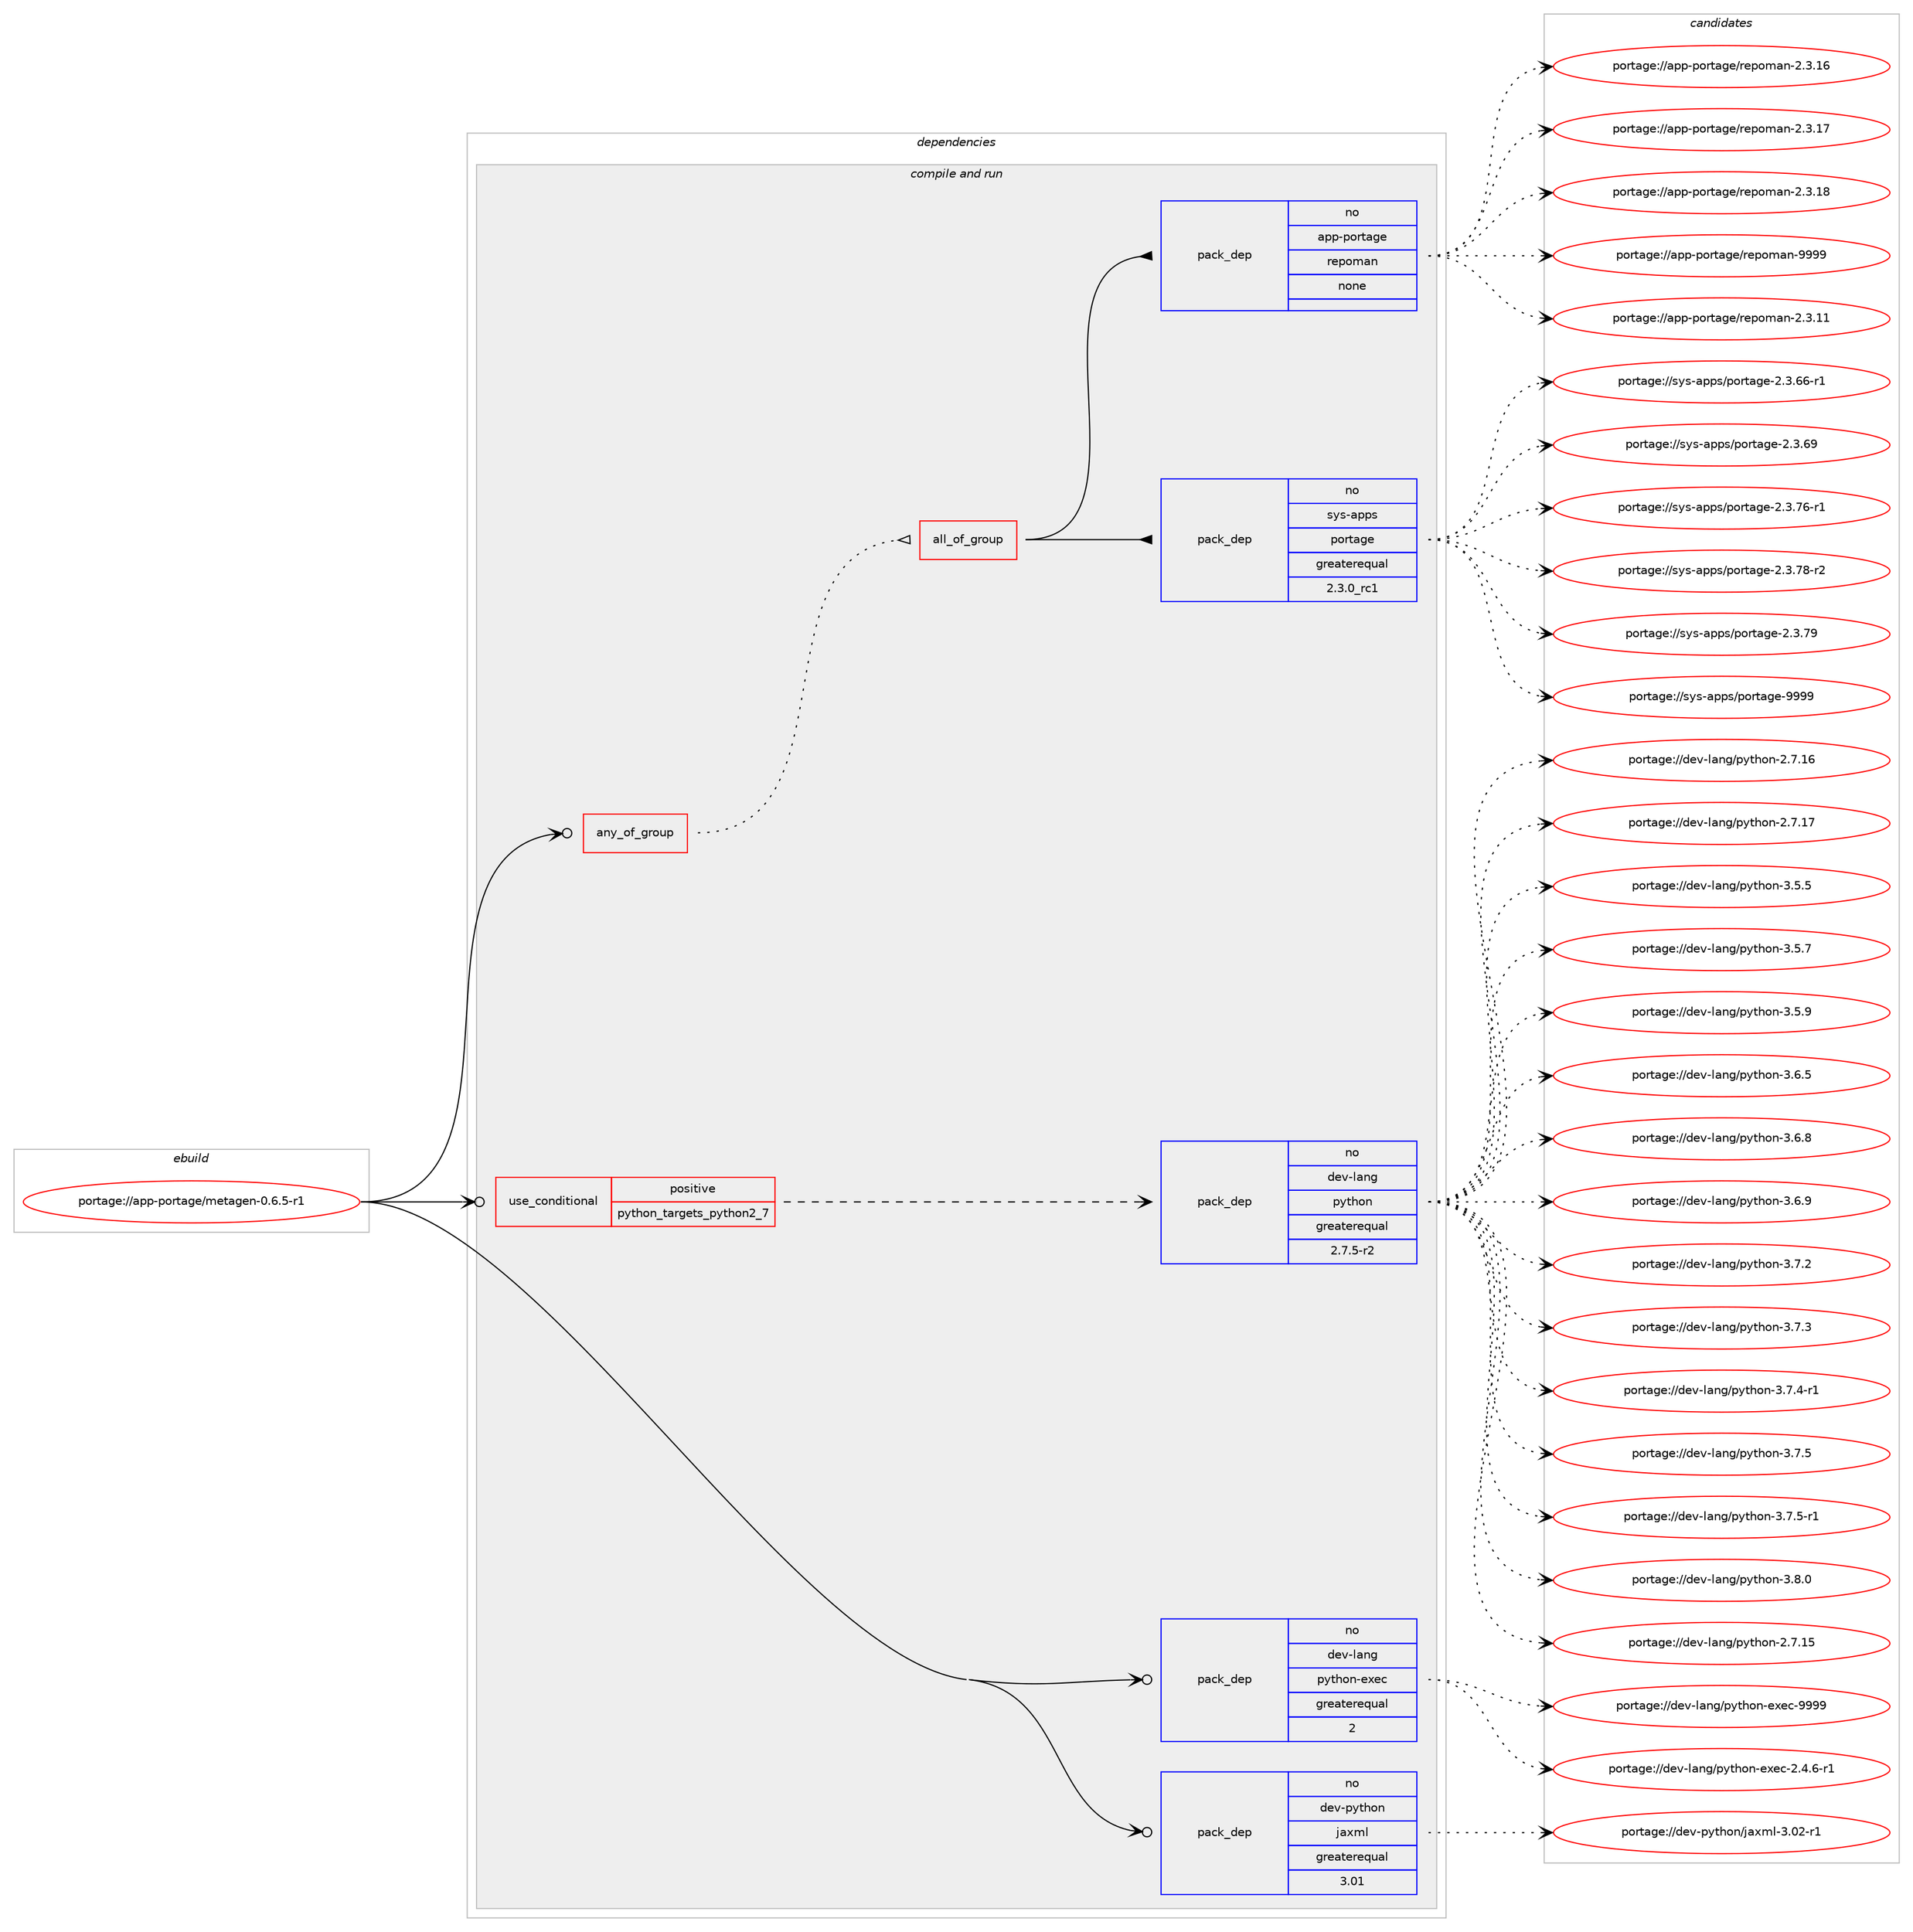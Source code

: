 digraph prolog {

# *************
# Graph options
# *************

newrank=true;
concentrate=true;
compound=true;
graph [rankdir=LR,fontname=Helvetica,fontsize=10,ranksep=1.5];#, ranksep=2.5, nodesep=0.2];
edge  [arrowhead=vee];
node  [fontname=Helvetica,fontsize=10];

# **********
# The ebuild
# **********

subgraph cluster_leftcol {
color=gray;
rank=same;
label=<<i>ebuild</i>>;
id [label="portage://app-portage/metagen-0.6.5-r1", color=red, width=4, href="../app-portage/metagen-0.6.5-r1.svg"];
}

# ****************
# The dependencies
# ****************

subgraph cluster_midcol {
color=gray;
label=<<i>dependencies</i>>;
subgraph cluster_compile {
fillcolor="#eeeeee";
style=filled;
label=<<i>compile</i>>;
}
subgraph cluster_compileandrun {
fillcolor="#eeeeee";
style=filled;
label=<<i>compile and run</i>>;
subgraph any678 {
dependency41950 [label=<<TABLE BORDER="0" CELLBORDER="1" CELLSPACING="0" CELLPADDING="4"><TR><TD CELLPADDING="10">any_of_group</TD></TR></TABLE>>, shape=none, color=red];subgraph all19 {
dependency41951 [label=<<TABLE BORDER="0" CELLBORDER="1" CELLSPACING="0" CELLPADDING="4"><TR><TD CELLPADDING="10">all_of_group</TD></TR></TABLE>>, shape=none, color=red];subgraph pack30923 {
dependency41952 [label=<<TABLE BORDER="0" CELLBORDER="1" CELLSPACING="0" CELLPADDING="4" WIDTH="220"><TR><TD ROWSPAN="6" CELLPADDING="30">pack_dep</TD></TR><TR><TD WIDTH="110">no</TD></TR><TR><TD>sys-apps</TD></TR><TR><TD>portage</TD></TR><TR><TD>greaterequal</TD></TR><TR><TD>2.3.0_rc1</TD></TR></TABLE>>, shape=none, color=blue];
}
dependency41951:e -> dependency41952:w [weight=20,style="solid",arrowhead="inv"];
subgraph pack30924 {
dependency41953 [label=<<TABLE BORDER="0" CELLBORDER="1" CELLSPACING="0" CELLPADDING="4" WIDTH="220"><TR><TD ROWSPAN="6" CELLPADDING="30">pack_dep</TD></TR><TR><TD WIDTH="110">no</TD></TR><TR><TD>app-portage</TD></TR><TR><TD>repoman</TD></TR><TR><TD>none</TD></TR><TR><TD></TD></TR></TABLE>>, shape=none, color=blue];
}
dependency41951:e -> dependency41953:w [weight=20,style="solid",arrowhead="inv"];
}
dependency41950:e -> dependency41951:w [weight=20,style="dotted",arrowhead="oinv"];
}
id:e -> dependency41950:w [weight=20,style="solid",arrowhead="odotvee"];
subgraph cond10333 {
dependency41954 [label=<<TABLE BORDER="0" CELLBORDER="1" CELLSPACING="0" CELLPADDING="4"><TR><TD ROWSPAN="3" CELLPADDING="10">use_conditional</TD></TR><TR><TD>positive</TD></TR><TR><TD>python_targets_python2_7</TD></TR></TABLE>>, shape=none, color=red];
subgraph pack30925 {
dependency41955 [label=<<TABLE BORDER="0" CELLBORDER="1" CELLSPACING="0" CELLPADDING="4" WIDTH="220"><TR><TD ROWSPAN="6" CELLPADDING="30">pack_dep</TD></TR><TR><TD WIDTH="110">no</TD></TR><TR><TD>dev-lang</TD></TR><TR><TD>python</TD></TR><TR><TD>greaterequal</TD></TR><TR><TD>2.7.5-r2</TD></TR></TABLE>>, shape=none, color=blue];
}
dependency41954:e -> dependency41955:w [weight=20,style="dashed",arrowhead="vee"];
}
id:e -> dependency41954:w [weight=20,style="solid",arrowhead="odotvee"];
subgraph pack30926 {
dependency41956 [label=<<TABLE BORDER="0" CELLBORDER="1" CELLSPACING="0" CELLPADDING="4" WIDTH="220"><TR><TD ROWSPAN="6" CELLPADDING="30">pack_dep</TD></TR><TR><TD WIDTH="110">no</TD></TR><TR><TD>dev-lang</TD></TR><TR><TD>python-exec</TD></TR><TR><TD>greaterequal</TD></TR><TR><TD>2</TD></TR></TABLE>>, shape=none, color=blue];
}
id:e -> dependency41956:w [weight=20,style="solid",arrowhead="odotvee"];
subgraph pack30927 {
dependency41957 [label=<<TABLE BORDER="0" CELLBORDER="1" CELLSPACING="0" CELLPADDING="4" WIDTH="220"><TR><TD ROWSPAN="6" CELLPADDING="30">pack_dep</TD></TR><TR><TD WIDTH="110">no</TD></TR><TR><TD>dev-python</TD></TR><TR><TD>jaxml</TD></TR><TR><TD>greaterequal</TD></TR><TR><TD>3.01</TD></TR></TABLE>>, shape=none, color=blue];
}
id:e -> dependency41957:w [weight=20,style="solid",arrowhead="odotvee"];
}
subgraph cluster_run {
fillcolor="#eeeeee";
style=filled;
label=<<i>run</i>>;
}
}

# **************
# The candidates
# **************

subgraph cluster_choices {
rank=same;
color=gray;
label=<<i>candidates</i>>;

subgraph choice30923 {
color=black;
nodesep=1;
choiceportage11512111545971121121154711211111411697103101455046514654544511449 [label="portage://sys-apps/portage-2.3.66-r1", color=red, width=4,href="../sys-apps/portage-2.3.66-r1.svg"];
choiceportage1151211154597112112115471121111141169710310145504651465457 [label="portage://sys-apps/portage-2.3.69", color=red, width=4,href="../sys-apps/portage-2.3.69.svg"];
choiceportage11512111545971121121154711211111411697103101455046514655544511449 [label="portage://sys-apps/portage-2.3.76-r1", color=red, width=4,href="../sys-apps/portage-2.3.76-r1.svg"];
choiceportage11512111545971121121154711211111411697103101455046514655564511450 [label="portage://sys-apps/portage-2.3.78-r2", color=red, width=4,href="../sys-apps/portage-2.3.78-r2.svg"];
choiceportage1151211154597112112115471121111141169710310145504651465557 [label="portage://sys-apps/portage-2.3.79", color=red, width=4,href="../sys-apps/portage-2.3.79.svg"];
choiceportage115121115459711211211547112111114116971031014557575757 [label="portage://sys-apps/portage-9999", color=red, width=4,href="../sys-apps/portage-9999.svg"];
dependency41952:e -> choiceportage11512111545971121121154711211111411697103101455046514654544511449:w [style=dotted,weight="100"];
dependency41952:e -> choiceportage1151211154597112112115471121111141169710310145504651465457:w [style=dotted,weight="100"];
dependency41952:e -> choiceportage11512111545971121121154711211111411697103101455046514655544511449:w [style=dotted,weight="100"];
dependency41952:e -> choiceportage11512111545971121121154711211111411697103101455046514655564511450:w [style=dotted,weight="100"];
dependency41952:e -> choiceportage1151211154597112112115471121111141169710310145504651465557:w [style=dotted,weight="100"];
dependency41952:e -> choiceportage115121115459711211211547112111114116971031014557575757:w [style=dotted,weight="100"];
}
subgraph choice30924 {
color=black;
nodesep=1;
choiceportage971121124511211111411697103101471141011121111099711045504651464949 [label="portage://app-portage/repoman-2.3.11", color=red, width=4,href="../app-portage/repoman-2.3.11.svg"];
choiceportage971121124511211111411697103101471141011121111099711045504651464954 [label="portage://app-portage/repoman-2.3.16", color=red, width=4,href="../app-portage/repoman-2.3.16.svg"];
choiceportage971121124511211111411697103101471141011121111099711045504651464955 [label="portage://app-portage/repoman-2.3.17", color=red, width=4,href="../app-portage/repoman-2.3.17.svg"];
choiceportage971121124511211111411697103101471141011121111099711045504651464956 [label="portage://app-portage/repoman-2.3.18", color=red, width=4,href="../app-portage/repoman-2.3.18.svg"];
choiceportage97112112451121111141169710310147114101112111109971104557575757 [label="portage://app-portage/repoman-9999", color=red, width=4,href="../app-portage/repoman-9999.svg"];
dependency41953:e -> choiceportage971121124511211111411697103101471141011121111099711045504651464949:w [style=dotted,weight="100"];
dependency41953:e -> choiceportage971121124511211111411697103101471141011121111099711045504651464954:w [style=dotted,weight="100"];
dependency41953:e -> choiceportage971121124511211111411697103101471141011121111099711045504651464955:w [style=dotted,weight="100"];
dependency41953:e -> choiceportage971121124511211111411697103101471141011121111099711045504651464956:w [style=dotted,weight="100"];
dependency41953:e -> choiceportage97112112451121111141169710310147114101112111109971104557575757:w [style=dotted,weight="100"];
}
subgraph choice30925 {
color=black;
nodesep=1;
choiceportage10010111845108971101034711212111610411111045504655464953 [label="portage://dev-lang/python-2.7.15", color=red, width=4,href="../dev-lang/python-2.7.15.svg"];
choiceportage10010111845108971101034711212111610411111045504655464954 [label="portage://dev-lang/python-2.7.16", color=red, width=4,href="../dev-lang/python-2.7.16.svg"];
choiceportage10010111845108971101034711212111610411111045504655464955 [label="portage://dev-lang/python-2.7.17", color=red, width=4,href="../dev-lang/python-2.7.17.svg"];
choiceportage100101118451089711010347112121116104111110455146534653 [label="portage://dev-lang/python-3.5.5", color=red, width=4,href="../dev-lang/python-3.5.5.svg"];
choiceportage100101118451089711010347112121116104111110455146534655 [label="portage://dev-lang/python-3.5.7", color=red, width=4,href="../dev-lang/python-3.5.7.svg"];
choiceportage100101118451089711010347112121116104111110455146534657 [label="portage://dev-lang/python-3.5.9", color=red, width=4,href="../dev-lang/python-3.5.9.svg"];
choiceportage100101118451089711010347112121116104111110455146544653 [label="portage://dev-lang/python-3.6.5", color=red, width=4,href="../dev-lang/python-3.6.5.svg"];
choiceportage100101118451089711010347112121116104111110455146544656 [label="portage://dev-lang/python-3.6.8", color=red, width=4,href="../dev-lang/python-3.6.8.svg"];
choiceportage100101118451089711010347112121116104111110455146544657 [label="portage://dev-lang/python-3.6.9", color=red, width=4,href="../dev-lang/python-3.6.9.svg"];
choiceportage100101118451089711010347112121116104111110455146554650 [label="portage://dev-lang/python-3.7.2", color=red, width=4,href="../dev-lang/python-3.7.2.svg"];
choiceportage100101118451089711010347112121116104111110455146554651 [label="portage://dev-lang/python-3.7.3", color=red, width=4,href="../dev-lang/python-3.7.3.svg"];
choiceportage1001011184510897110103471121211161041111104551465546524511449 [label="portage://dev-lang/python-3.7.4-r1", color=red, width=4,href="../dev-lang/python-3.7.4-r1.svg"];
choiceportage100101118451089711010347112121116104111110455146554653 [label="portage://dev-lang/python-3.7.5", color=red, width=4,href="../dev-lang/python-3.7.5.svg"];
choiceportage1001011184510897110103471121211161041111104551465546534511449 [label="portage://dev-lang/python-3.7.5-r1", color=red, width=4,href="../dev-lang/python-3.7.5-r1.svg"];
choiceportage100101118451089711010347112121116104111110455146564648 [label="portage://dev-lang/python-3.8.0", color=red, width=4,href="../dev-lang/python-3.8.0.svg"];
dependency41955:e -> choiceportage10010111845108971101034711212111610411111045504655464953:w [style=dotted,weight="100"];
dependency41955:e -> choiceportage10010111845108971101034711212111610411111045504655464954:w [style=dotted,weight="100"];
dependency41955:e -> choiceportage10010111845108971101034711212111610411111045504655464955:w [style=dotted,weight="100"];
dependency41955:e -> choiceportage100101118451089711010347112121116104111110455146534653:w [style=dotted,weight="100"];
dependency41955:e -> choiceportage100101118451089711010347112121116104111110455146534655:w [style=dotted,weight="100"];
dependency41955:e -> choiceportage100101118451089711010347112121116104111110455146534657:w [style=dotted,weight="100"];
dependency41955:e -> choiceportage100101118451089711010347112121116104111110455146544653:w [style=dotted,weight="100"];
dependency41955:e -> choiceportage100101118451089711010347112121116104111110455146544656:w [style=dotted,weight="100"];
dependency41955:e -> choiceportage100101118451089711010347112121116104111110455146544657:w [style=dotted,weight="100"];
dependency41955:e -> choiceportage100101118451089711010347112121116104111110455146554650:w [style=dotted,weight="100"];
dependency41955:e -> choiceportage100101118451089711010347112121116104111110455146554651:w [style=dotted,weight="100"];
dependency41955:e -> choiceportage1001011184510897110103471121211161041111104551465546524511449:w [style=dotted,weight="100"];
dependency41955:e -> choiceportage100101118451089711010347112121116104111110455146554653:w [style=dotted,weight="100"];
dependency41955:e -> choiceportage1001011184510897110103471121211161041111104551465546534511449:w [style=dotted,weight="100"];
dependency41955:e -> choiceportage100101118451089711010347112121116104111110455146564648:w [style=dotted,weight="100"];
}
subgraph choice30926 {
color=black;
nodesep=1;
choiceportage10010111845108971101034711212111610411111045101120101994550465246544511449 [label="portage://dev-lang/python-exec-2.4.6-r1", color=red, width=4,href="../dev-lang/python-exec-2.4.6-r1.svg"];
choiceportage10010111845108971101034711212111610411111045101120101994557575757 [label="portage://dev-lang/python-exec-9999", color=red, width=4,href="../dev-lang/python-exec-9999.svg"];
dependency41956:e -> choiceportage10010111845108971101034711212111610411111045101120101994550465246544511449:w [style=dotted,weight="100"];
dependency41956:e -> choiceportage10010111845108971101034711212111610411111045101120101994557575757:w [style=dotted,weight="100"];
}
subgraph choice30927 {
color=black;
nodesep=1;
choiceportage10010111845112121116104111110471069712010910845514648504511449 [label="portage://dev-python/jaxml-3.02-r1", color=red, width=4,href="../dev-python/jaxml-3.02-r1.svg"];
dependency41957:e -> choiceportage10010111845112121116104111110471069712010910845514648504511449:w [style=dotted,weight="100"];
}
}

}
